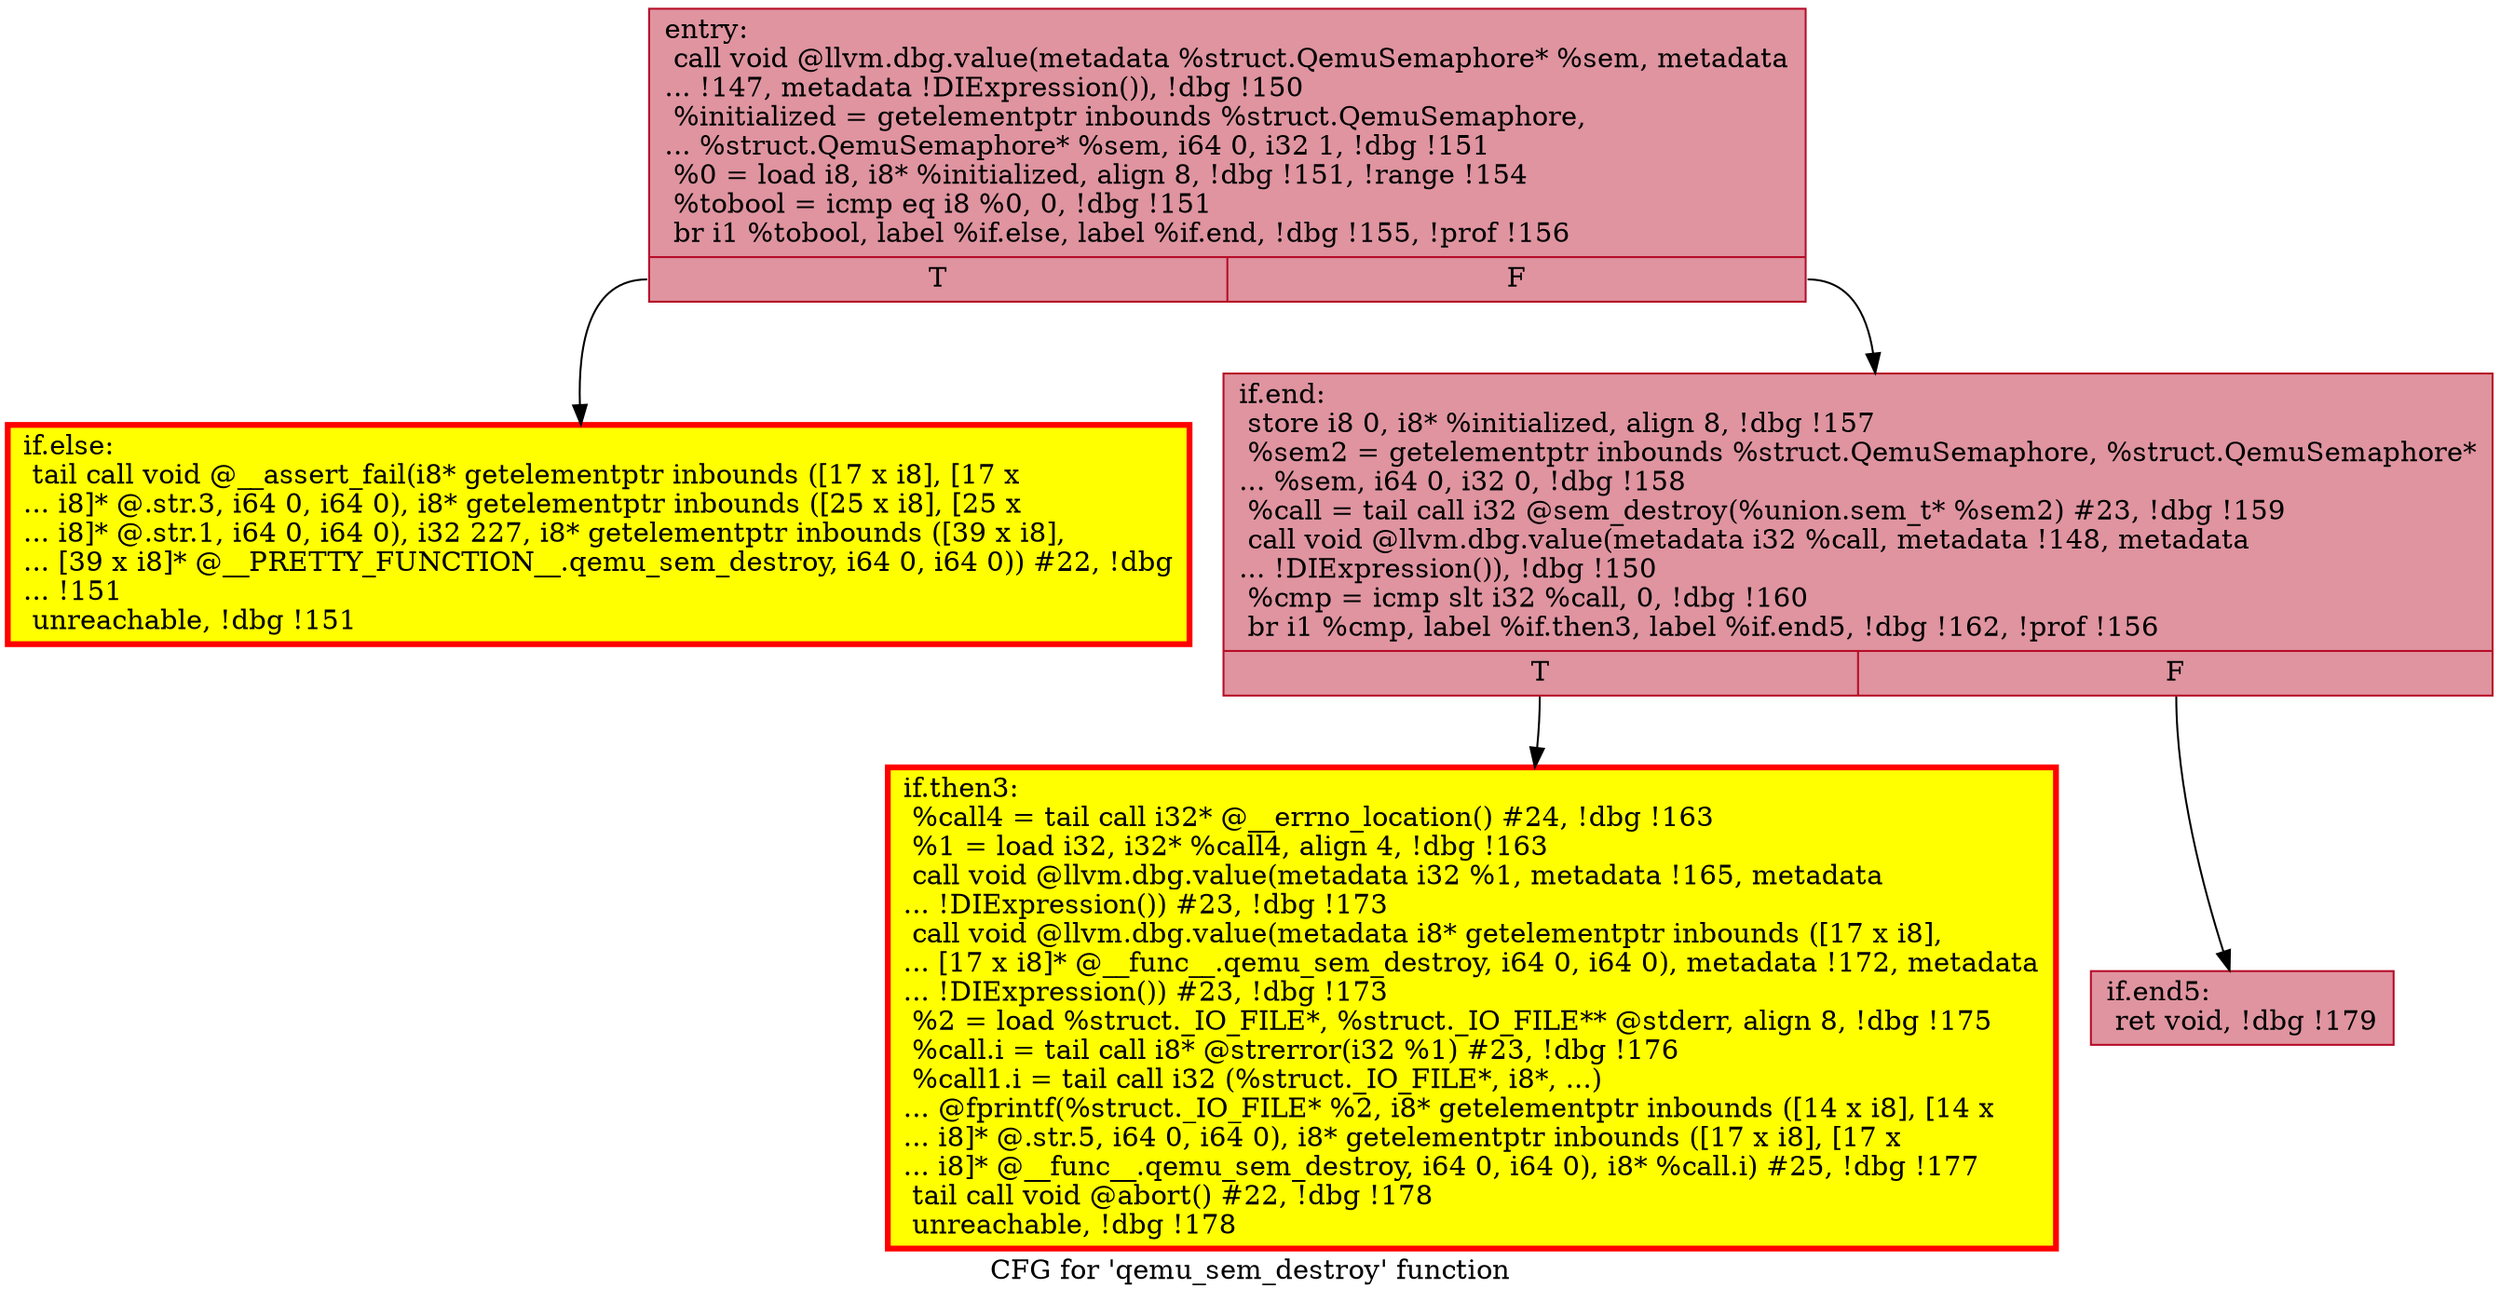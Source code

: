 digraph "CFG for 'qemu_sem_destroy' function" {
	label="CFG for 'qemu_sem_destroy' function";

	Node0x5613f1a021b0 [shape=record,color="#b70d28ff", style=filled, fillcolor="#b70d2870",label="{entry:\l  call void @llvm.dbg.value(metadata %struct.QemuSemaphore* %sem, metadata\l... !147, metadata !DIExpression()), !dbg !150\l  %initialized = getelementptr inbounds %struct.QemuSemaphore,\l... %struct.QemuSemaphore* %sem, i64 0, i32 1, !dbg !151\l  %0 = load i8, i8* %initialized, align 8, !dbg !151, !range !154\l  %tobool = icmp eq i8 %0, 0, !dbg !151\l  br i1 %tobool, label %if.else, label %if.end, !dbg !155, !prof !156\l|{<s0>T|<s1>F}}"];
	Node0x5613f1a021b0:s0 -> Node0x5613f1a07fb0;
	Node0x5613f1a021b0:s1 -> Node0x5613f1a07f60;
	Node0x5613f1a07fb0 [shape=record,penwidth=3.0, style="filled", color="red", fillcolor="yellow",label="{if.else:                                          \l  tail call void @__assert_fail(i8* getelementptr inbounds ([17 x i8], [17 x\l... i8]* @.str.3, i64 0, i64 0), i8* getelementptr inbounds ([25 x i8], [25 x\l... i8]* @.str.1, i64 0, i64 0), i32 227, i8* getelementptr inbounds ([39 x i8],\l... [39 x i8]* @__PRETTY_FUNCTION__.qemu_sem_destroy, i64 0, i64 0)) #22, !dbg\l... !151\l  unreachable, !dbg !151\l}"];
	Node0x5613f1a07f60 [shape=record,color="#b70d28ff", style=filled, fillcolor="#b70d2870",label="{if.end:                                           \l  store i8 0, i8* %initialized, align 8, !dbg !157\l  %sem2 = getelementptr inbounds %struct.QemuSemaphore, %struct.QemuSemaphore*\l... %sem, i64 0, i32 0, !dbg !158\l  %call = tail call i32 @sem_destroy(%union.sem_t* %sem2) #23, !dbg !159\l  call void @llvm.dbg.value(metadata i32 %call, metadata !148, metadata\l... !DIExpression()), !dbg !150\l  %cmp = icmp slt i32 %call, 0, !dbg !160\l  br i1 %cmp, label %if.then3, label %if.end5, !dbg !162, !prof !156\l|{<s0>T|<s1>F}}"];
	Node0x5613f1a07f60:s0 -> Node0x5613f1a08ab0;
	Node0x5613f1a07f60:s1 -> Node0x5613f1a099b0;
	Node0x5613f1a08ab0 [shape=record,penwidth=3.0, style="filled", color="red", fillcolor="yellow",label="{if.then3:                                         \l  %call4 = tail call i32* @__errno_location() #24, !dbg !163\l  %1 = load i32, i32* %call4, align 4, !dbg !163\l  call void @llvm.dbg.value(metadata i32 %1, metadata !165, metadata\l... !DIExpression()) #23, !dbg !173\l  call void @llvm.dbg.value(metadata i8* getelementptr inbounds ([17 x i8],\l... [17 x i8]* @__func__.qemu_sem_destroy, i64 0, i64 0), metadata !172, metadata\l... !DIExpression()) #23, !dbg !173\l  %2 = load %struct._IO_FILE*, %struct._IO_FILE** @stderr, align 8, !dbg !175\l  %call.i = tail call i8* @strerror(i32 %1) #23, !dbg !176\l  %call1.i = tail call i32 (%struct._IO_FILE*, i8*, ...)\l... @fprintf(%struct._IO_FILE* %2, i8* getelementptr inbounds ([14 x i8], [14 x\l... i8]* @.str.5, i64 0, i64 0), i8* getelementptr inbounds ([17 x i8], [17 x\l... i8]* @__func__.qemu_sem_destroy, i64 0, i64 0), i8* %call.i) #25, !dbg !177\l  tail call void @abort() #22, !dbg !178\l  unreachable, !dbg !178\l}"];
	Node0x5613f1a099b0 [shape=record,color="#b70d28ff", style=filled, fillcolor="#b70d2870",label="{if.end5:                                          \l  ret void, !dbg !179\l}"];
}
